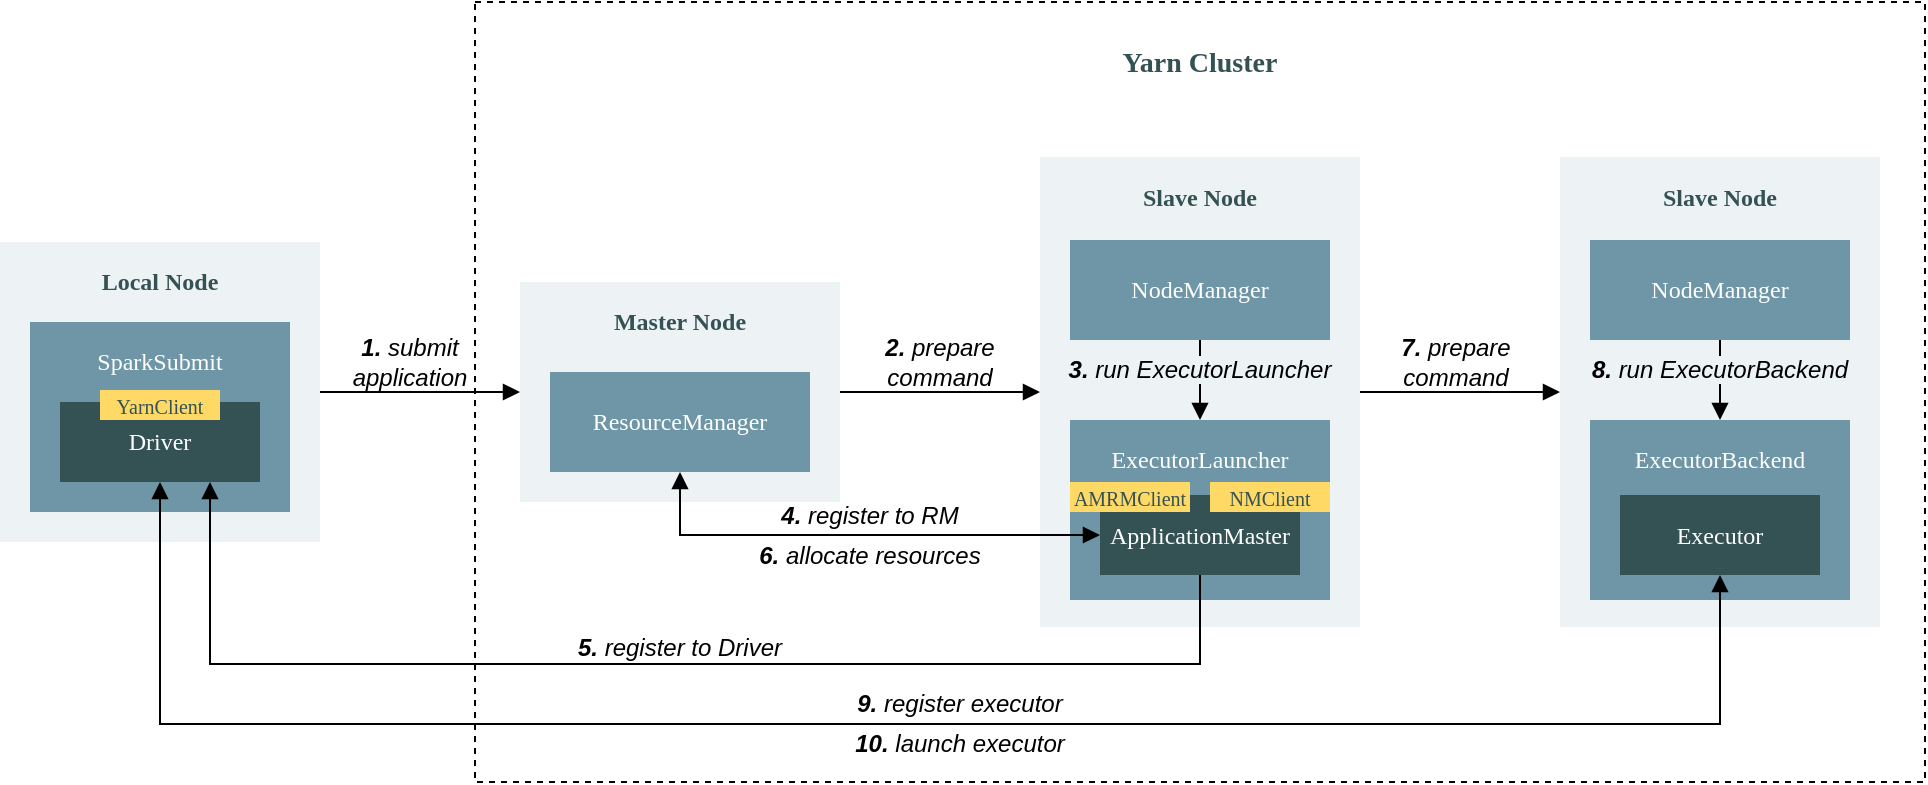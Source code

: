 <mxfile scale="2" border="30">
    <diagram id="lD9RN59uFm-hQWqidAp6" name="第 1 页">
        <mxGraphModel dx="1036" dy="595" grid="1" gridSize="10" guides="1" tooltips="1" connect="1" arrows="1" fold="1" page="1" pageScale="1" pageWidth="1654" pageHeight="2336" background="#FFFFFF" math="0" shadow="0">
            <root>
                <mxCell id="0"/>
                <mxCell id="1" parent="0"/>
                <mxCell id="322" value="" style="rounded=1;whiteSpace=wrap;html=1;fontColor=#345253;fillColor=none;arcSize=0;dashed=1;" vertex="1" parent="1">
                    <mxGeometry x="367.5" y="219" width="725" height="390" as="geometry"/>
                </mxCell>
                <mxCell id="309" style="edgeStyle=none;html=1;exitX=1;exitY=0.5;exitDx=0;exitDy=0;entryX=0;entryY=0.5;entryDx=0;entryDy=0;fontColor=#345253;endArrow=block;endFill=1;" edge="1" parent="1" source="219" target="237">
                    <mxGeometry relative="1" as="geometry"/>
                </mxCell>
                <mxCell id="219" value="" style="rounded=0;whiteSpace=wrap;html=1;fillColor=#EDF2F4;strokeColor=none;" parent="1" vertex="1">
                    <mxGeometry x="130" y="339" width="160" height="150" as="geometry"/>
                </mxCell>
                <mxCell id="223" value="" style="rounded=0;whiteSpace=wrap;html=1;strokeColor=none;fillColor=#6E96A6;fontStyle=0" parent="1" vertex="1">
                    <mxGeometry x="145" y="379" width="130" height="95" as="geometry"/>
                </mxCell>
                <mxCell id="224" value="&lt;font color=&quot;#ffffff&quot;&gt;Driver&lt;/font&gt;" style="rounded=0;whiteSpace=wrap;html=1;strokeColor=none;fillColor=#345253;fontStyle=0;fontFamily=Tahoma;" parent="1" vertex="1">
                    <mxGeometry x="160" y="419" width="100" height="40" as="geometry"/>
                </mxCell>
                <mxCell id="225" value="&lt;font color=&quot;#ffffff&quot;&gt;SparkSubmit&lt;/font&gt;" style="text;html=1;strokeColor=none;fillColor=none;align=center;verticalAlign=middle;whiteSpace=wrap;rounded=0;fontFamily=Tahoma;fontStyle=0" parent="1" vertex="1">
                    <mxGeometry x="155" y="389" width="110" height="20" as="geometry"/>
                </mxCell>
                <mxCell id="226" value="&lt;b&gt;&lt;font color=&quot;#345253&quot;&gt;Local Node&lt;/font&gt;&lt;/b&gt;" style="text;html=1;strokeColor=none;fillColor=none;align=center;verticalAlign=middle;whiteSpace=wrap;rounded=0;fontFamily=Tahoma;" parent="1" vertex="1">
                    <mxGeometry x="175" y="349" width="70" height="20" as="geometry"/>
                </mxCell>
                <mxCell id="227" value="" style="rounded=0;whiteSpace=wrap;html=1;fillColor=#EDF2F4;strokeColor=none;" parent="1" vertex="1">
                    <mxGeometry x="910" y="296.5" width="160" height="235" as="geometry"/>
                </mxCell>
                <mxCell id="244" style="edgeStyle=none;html=1;entryX=0.5;entryY=0;entryDx=0;entryDy=0;fontStyle=0;endArrow=block;endFill=1;" parent="1" source="228" target="234" edge="1">
                    <mxGeometry relative="1" as="geometry"/>
                </mxCell>
                <mxCell id="228" value="&lt;span style=&quot;color: rgb(255 , 255 , 255)&quot;&gt;NodeManager&lt;/span&gt;" style="rounded=0;whiteSpace=wrap;html=1;strokeColor=none;fillColor=#6E96A6;fontFamily=Tahoma;fontStyle=0" parent="1" vertex="1">
                    <mxGeometry x="925" y="338" width="130" height="50" as="geometry"/>
                </mxCell>
                <mxCell id="231" value="&lt;b&gt;&lt;font color=&quot;#345253&quot;&gt;Slave&amp;nbsp;&lt;/font&gt;&lt;/b&gt;&lt;b&gt;&lt;font color=&quot;#345253&quot;&gt;Node&lt;/font&gt;&lt;/b&gt;" style="text;html=1;strokeColor=none;fillColor=none;align=center;verticalAlign=middle;whiteSpace=wrap;rounded=0;fontFamily=Tahoma;" parent="1" vertex="1">
                    <mxGeometry x="945" y="306.5" width="90" height="20" as="geometry"/>
                </mxCell>
                <mxCell id="234" value="" style="rounded=0;whiteSpace=wrap;html=1;strokeColor=none;fillColor=#6E96A6;fontStyle=0" parent="1" vertex="1">
                    <mxGeometry x="925" y="428" width="130" height="90" as="geometry"/>
                </mxCell>
                <mxCell id="314" style="edgeStyle=orthogonalEdgeStyle;html=1;entryX=0.5;entryY=1;entryDx=0;entryDy=0;fontColor=#345253;endArrow=block;endFill=1;startArrow=block;startFill=1;rounded=0;" edge="1" parent="1" source="235" target="224">
                    <mxGeometry relative="1" as="geometry">
                        <Array as="points">
                            <mxPoint x="990" y="580"/>
                            <mxPoint x="210" y="580"/>
                        </Array>
                    </mxGeometry>
                </mxCell>
                <mxCell id="235" value="&lt;font color=&quot;#ffffff&quot;&gt;Executor&lt;/font&gt;" style="rounded=0;whiteSpace=wrap;html=1;strokeColor=none;fillColor=#345253;fontStyle=0;fontFamily=Tahoma;" parent="1" vertex="1">
                    <mxGeometry x="940" y="465.5" width="100" height="40" as="geometry"/>
                </mxCell>
                <mxCell id="236" value="&lt;font color=&quot;#ffffff&quot;&gt;ExecutorBackend&lt;/font&gt;" style="text;html=1;strokeColor=none;fillColor=none;align=center;verticalAlign=middle;whiteSpace=wrap;rounded=0;fontFamily=Tahoma;fontStyle=0" parent="1" vertex="1">
                    <mxGeometry x="935" y="438" width="110" height="20" as="geometry"/>
                </mxCell>
                <mxCell id="326" style="edgeStyle=none;html=1;exitX=1;exitY=0.5;exitDx=0;exitDy=0;entryX=0;entryY=0.5;entryDx=0;entryDy=0;fontColor=#345253;startArrow=none;startFill=0;endArrow=block;endFill=1;" edge="1" parent="1" source="237" target="297">
                    <mxGeometry relative="1" as="geometry"/>
                </mxCell>
                <mxCell id="237" value="" style="rounded=0;whiteSpace=wrap;html=1;fillColor=#EDF2F4;strokeColor=none;" parent="1" vertex="1">
                    <mxGeometry x="390" y="359" width="160" height="110" as="geometry"/>
                </mxCell>
                <mxCell id="238" value="&lt;b&gt;&lt;font color=&quot;#345253&quot;&gt;Master Node&lt;/font&gt;&lt;/b&gt;" style="text;html=1;strokeColor=none;fillColor=none;align=center;verticalAlign=middle;whiteSpace=wrap;rounded=0;fontFamily=Tahoma;" parent="1" vertex="1">
                    <mxGeometry x="430" y="369" width="80" height="20" as="geometry"/>
                </mxCell>
                <mxCell id="239" value="&lt;font color=&quot;#ffffff&quot;&gt;ResourceManager&lt;/font&gt;" style="rounded=0;whiteSpace=wrap;html=1;strokeColor=none;fillColor=#6E96A6;fontFamily=Tahoma;fontStyle=0" parent="1" vertex="1">
                    <mxGeometry x="405" y="404" width="130" height="50" as="geometry"/>
                </mxCell>
                <mxCell id="250" value="&lt;b&gt;8.&lt;/b&gt;&amp;nbsp;&lt;span style=&quot;background-color: rgb(237 , 242 , 244)&quot;&gt;run ExecutorBackend&lt;/span&gt;" style="text;html=1;strokeColor=none;fillColor=none;align=center;verticalAlign=middle;whiteSpace=wrap;rounded=0;rotation=0;fontStyle=2" parent="1" vertex="1">
                    <mxGeometry x="920" y="393" width="140" height="20" as="geometry"/>
                </mxCell>
                <mxCell id="287" value="1.&lt;span style=&quot;font-weight: normal&quot;&gt; submit&lt;br&gt;application&lt;/span&gt;" style="text;html=1;strokeColor=none;align=center;verticalAlign=middle;whiteSpace=wrap;rounded=0;rotation=0;fontStyle=3;" parent="1" vertex="1">
                    <mxGeometry x="280" y="382" width="110" height="34" as="geometry"/>
                </mxCell>
                <mxCell id="325" style="edgeStyle=none;html=1;entryX=0;entryY=0.5;entryDx=0;entryDy=0;fontColor=#345253;startArrow=none;startFill=0;endArrow=block;endFill=1;" edge="1" parent="1" source="297" target="227">
                    <mxGeometry relative="1" as="geometry"/>
                </mxCell>
                <mxCell id="297" value="" style="rounded=0;whiteSpace=wrap;html=1;fillColor=#EDF2F4;strokeColor=none;" vertex="1" parent="1">
                    <mxGeometry x="650" y="296.5" width="160" height="235" as="geometry"/>
                </mxCell>
                <mxCell id="298" value="&lt;b&gt;&lt;font color=&quot;#345253&quot;&gt;Slave Node&lt;/font&gt;&lt;/b&gt;" style="text;html=1;strokeColor=none;fillColor=none;align=center;verticalAlign=middle;whiteSpace=wrap;rounded=0;fontFamily=Tahoma;" vertex="1" parent="1">
                    <mxGeometry x="685" y="306.5" width="90" height="20" as="geometry"/>
                </mxCell>
                <mxCell id="299" style="edgeStyle=none;html=1;exitX=0.5;exitY=1;exitDx=0;exitDy=0;entryX=0.5;entryY=0;entryDx=0;entryDy=0;startArrow=none;startFill=0;endArrow=block;endFill=1;" edge="1" parent="1" source="300" target="301">
                    <mxGeometry relative="1" as="geometry"/>
                </mxCell>
                <mxCell id="300" value="&lt;font color=&quot;#ffffff&quot;&gt;NodeManager&lt;/font&gt;" style="rounded=0;whiteSpace=wrap;html=1;strokeColor=none;fillColor=#6E96A6;fontFamily=Tahoma;fontStyle=0" vertex="1" parent="1">
                    <mxGeometry x="665" y="338" width="130" height="50" as="geometry"/>
                </mxCell>
                <mxCell id="301" value="" style="rounded=0;whiteSpace=wrap;html=1;strokeColor=none;fillColor=#6E96A6;fontStyle=0" vertex="1" parent="1">
                    <mxGeometry x="665" y="428" width="130" height="90" as="geometry"/>
                </mxCell>
                <mxCell id="303" value="&lt;span style=&quot;color: rgb(255 , 255 , 255)&quot;&gt;ExecutorLauncher&lt;/span&gt;" style="text;html=1;strokeColor=none;fillColor=none;align=center;verticalAlign=middle;whiteSpace=wrap;rounded=0;fontFamily=Tahoma;fontStyle=0" vertex="1" parent="1">
                    <mxGeometry x="675" y="438" width="110" height="20" as="geometry"/>
                </mxCell>
                <mxCell id="304" value="&lt;span style=&quot;background-color: rgb(237 , 242 , 244)&quot;&gt;&lt;b&gt;3.&lt;/b&gt; run ExecutorLauncher&lt;/span&gt;" style="text;html=1;strokeColor=none;fillColor=none;align=center;verticalAlign=middle;whiteSpace=wrap;rounded=0;rotation=0;fontStyle=2" vertex="1" parent="1">
                    <mxGeometry x="660" y="393" width="140" height="20" as="geometry"/>
                </mxCell>
                <mxCell id="320" style="edgeStyle=orthogonalEdgeStyle;html=1;exitX=0;exitY=0.5;exitDx=0;exitDy=0;entryX=0.5;entryY=1;entryDx=0;entryDy=0;fontColor=#345253;startArrow=block;startFill=1;endArrow=block;endFill=1;rounded=0;" edge="1" parent="1" source="315" target="239">
                    <mxGeometry relative="1" as="geometry"/>
                </mxCell>
                <mxCell id="330" style="rounded=0;html=1;entryX=0.75;entryY=1;entryDx=0;entryDy=0;fontColor=#345253;startArrow=none;startFill=0;endArrow=block;endFill=1;exitX=0.5;exitY=1;exitDx=0;exitDy=0;edgeStyle=orthogonalEdgeStyle;" edge="1" parent="1" source="315" target="224">
                    <mxGeometry relative="1" as="geometry">
                        <Array as="points">
                            <mxPoint x="730" y="550"/>
                            <mxPoint x="235" y="550"/>
                        </Array>
                    </mxGeometry>
                </mxCell>
                <mxCell id="315" value="&lt;font color=&quot;#ffffff&quot;&gt;ApplicationMaster&lt;/font&gt;" style="rounded=0;whiteSpace=wrap;html=1;strokeColor=none;fillColor=#345253;fontStyle=0;fontFamily=Tahoma;" vertex="1" parent="1">
                    <mxGeometry x="680" y="465.5" width="100" height="40" as="geometry"/>
                </mxCell>
                <mxCell id="323" value="&lt;font face=&quot;Tahoma&quot; style=&quot;font-size: 14px&quot;&gt;Yarn Cluster&lt;/font&gt;" style="text;html=1;strokeColor=none;fillColor=none;align=center;verticalAlign=middle;whiteSpace=wrap;rounded=0;dashed=1;fontColor=#345253;fontStyle=1" vertex="1" parent="1">
                    <mxGeometry x="670" y="240" width="120" height="20" as="geometry"/>
                </mxCell>
                <mxCell id="327" value="2.&lt;span style=&quot;font-weight: normal&quot;&gt; prepare&lt;br&gt;command&lt;/span&gt;" style="text;html=1;strokeColor=none;align=center;verticalAlign=middle;whiteSpace=wrap;rounded=0;rotation=0;fontStyle=3;" vertex="1" parent="1">
                    <mxGeometry x="545" y="382" width="110" height="34" as="geometry"/>
                </mxCell>
                <mxCell id="328" value="&lt;b&gt;4.&lt;/b&gt;&amp;nbsp;register to RM" style="text;html=1;strokeColor=none;fillColor=none;align=center;verticalAlign=middle;whiteSpace=wrap;rounded=0;rotation=0;fontStyle=2" vertex="1" parent="1">
                    <mxGeometry x="510" y="465.5" width="110" height="20" as="geometry"/>
                </mxCell>
                <mxCell id="329" value="&lt;b&gt;6.&lt;/b&gt;&amp;nbsp;allocate resources" style="text;html=1;strokeColor=none;fillColor=none;align=center;verticalAlign=middle;whiteSpace=wrap;rounded=0;rotation=0;fontStyle=2" vertex="1" parent="1">
                    <mxGeometry x="505" y="485.5" width="120" height="20" as="geometry"/>
                </mxCell>
                <mxCell id="331" value="&lt;b&gt;5.&lt;/b&gt;&amp;nbsp;register to Driver" style="text;html=1;strokeColor=none;fillColor=none;align=center;verticalAlign=middle;whiteSpace=wrap;rounded=0;rotation=0;fontStyle=2" vertex="1" parent="1">
                    <mxGeometry x="410" y="531.5" width="120" height="20" as="geometry"/>
                </mxCell>
                <mxCell id="332" value="7.&lt;span style=&quot;font-weight: normal&quot;&gt; prepare&lt;br&gt;command&lt;/span&gt;" style="text;html=1;strokeColor=none;align=center;verticalAlign=middle;whiteSpace=wrap;rounded=0;rotation=0;fontStyle=3;" vertex="1" parent="1">
                    <mxGeometry x="803" y="382" width="110" height="34" as="geometry"/>
                </mxCell>
                <mxCell id="333" value="&lt;b&gt;9.&lt;/b&gt;&amp;nbsp;register executor" style="text;html=1;strokeColor=none;fillColor=none;align=center;verticalAlign=middle;whiteSpace=wrap;rounded=0;rotation=0;fontStyle=2" vertex="1" parent="1">
                    <mxGeometry x="550" y="560" width="120" height="20" as="geometry"/>
                </mxCell>
                <mxCell id="334" value="&lt;b&gt;10.&lt;/b&gt;&amp;nbsp;launch executor" style="text;html=1;strokeColor=none;fillColor=none;align=center;verticalAlign=middle;whiteSpace=wrap;rounded=0;rotation=0;fontStyle=2" vertex="1" parent="1">
                    <mxGeometry x="550" y="580" width="120" height="20" as="geometry"/>
                </mxCell>
                <mxCell id="306" value="&lt;font style=&quot;font-size: 10px;&quot;&gt;YarnClient&lt;/font&gt;" style="rounded=0;whiteSpace=wrap;html=1;strokeColor=none;fontStyle=0;fontFamily=Tahoma;fillColor=#FFD966;fontColor=#345253;fontSize=10;" vertex="1" parent="1">
                    <mxGeometry x="180" y="413" width="60" height="15" as="geometry"/>
                </mxCell>
                <mxCell id="302" value="&lt;font style=&quot;font-size: 10px ; line-height: 100%&quot;&gt;AMRMClient&lt;/font&gt;" style="rounded=0;whiteSpace=wrap;html=1;strokeColor=none;fontStyle=0;fontFamily=Tahoma;fillColor=#FFD966;fontColor=#345253;fontSize=10;spacing=0;" vertex="1" parent="1">
                    <mxGeometry x="665" y="459" width="60" height="15" as="geometry"/>
                </mxCell>
                <mxCell id="305" value="&lt;font style=&quot;font-size: 10px; line-height: 100%;&quot;&gt;NMClient&lt;/font&gt;" style="rounded=0;whiteSpace=wrap;html=1;strokeColor=none;fontStyle=0;fontFamily=Tahoma;fillColor=#FFD966;fontColor=#345253;spacing=0;fontSize=10;" vertex="1" parent="1">
                    <mxGeometry x="735" y="459" width="60" height="15" as="geometry"/>
                </mxCell>
            </root>
        </mxGraphModel>
    </diagram>
</mxfile>